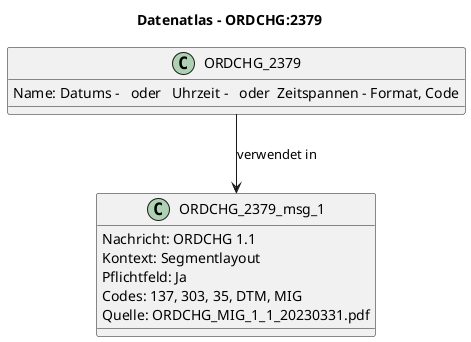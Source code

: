 @startuml
title Datenatlas – ORDCHG:2379
class ORDCHG_2379 {
  Name: Datums -   oder   Uhrzeit -   oder  Zeitspannen - Format, Code
}
class ORDCHG_2379_msg_1 {
  Nachricht: ORDCHG 1.1
  Kontext: Segmentlayout
  Pflichtfeld: Ja
  Codes: 137, 303, 35, DTM, MIG
  Quelle: ORDCHG_MIG_1_1_20230331.pdf
}
ORDCHG_2379 --> ORDCHG_2379_msg_1 : verwendet in
@enduml